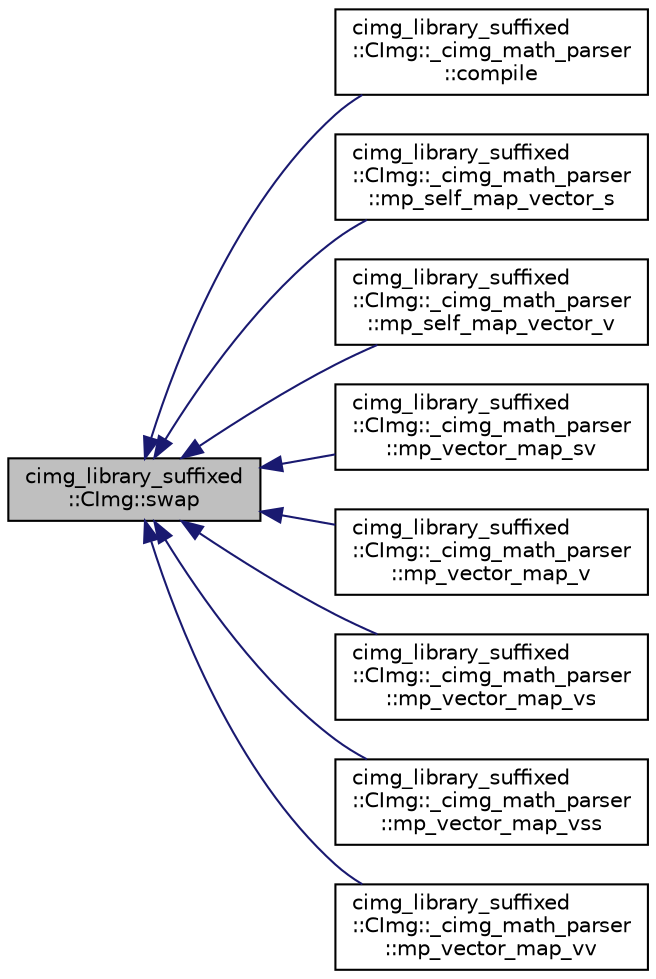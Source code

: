 digraph "cimg_library_suffixed::CImg::swap"
{
  edge [fontname="Helvetica",fontsize="10",labelfontname="Helvetica",labelfontsize="10"];
  node [fontname="Helvetica",fontsize="10",shape=record];
  rankdir="LR";
  Node3337 [label="cimg_library_suffixed\l::CImg::swap",height=0.2,width=0.4,color="black", fillcolor="grey75", style="filled", fontcolor="black"];
  Node3337 -> Node3338 [dir="back",color="midnightblue",fontsize="10",style="solid",fontname="Helvetica"];
  Node3338 [label="cimg_library_suffixed\l::CImg::_cimg_math_parser\l::compile",height=0.2,width=0.4,color="black", fillcolor="white", style="filled",URL="$structcimg__library__suffixed_1_1_c_img_1_1__cimg__math__parser.html#a318c44c5d1f4f0114355f37ace87a4ae"];
  Node3337 -> Node3339 [dir="back",color="midnightblue",fontsize="10",style="solid",fontname="Helvetica"];
  Node3339 [label="cimg_library_suffixed\l::CImg::_cimg_math_parser\l::mp_self_map_vector_s",height=0.2,width=0.4,color="black", fillcolor="white", style="filled",URL="$structcimg__library__suffixed_1_1_c_img_1_1__cimg__math__parser.html#ad897c4ac7faf0b89dbed909741b50103"];
  Node3337 -> Node3340 [dir="back",color="midnightblue",fontsize="10",style="solid",fontname="Helvetica"];
  Node3340 [label="cimg_library_suffixed\l::CImg::_cimg_math_parser\l::mp_self_map_vector_v",height=0.2,width=0.4,color="black", fillcolor="white", style="filled",URL="$structcimg__library__suffixed_1_1_c_img_1_1__cimg__math__parser.html#a7016b712e879cb786432898893a5f073"];
  Node3337 -> Node3341 [dir="back",color="midnightblue",fontsize="10",style="solid",fontname="Helvetica"];
  Node3341 [label="cimg_library_suffixed\l::CImg::_cimg_math_parser\l::mp_vector_map_sv",height=0.2,width=0.4,color="black", fillcolor="white", style="filled",URL="$structcimg__library__suffixed_1_1_c_img_1_1__cimg__math__parser.html#a46bb014ed0874e5e6cb94f21028ba9fe"];
  Node3337 -> Node3342 [dir="back",color="midnightblue",fontsize="10",style="solid",fontname="Helvetica"];
  Node3342 [label="cimg_library_suffixed\l::CImg::_cimg_math_parser\l::mp_vector_map_v",height=0.2,width=0.4,color="black", fillcolor="white", style="filled",URL="$structcimg__library__suffixed_1_1_c_img_1_1__cimg__math__parser.html#ab33ead434d2810e6819c7e82c63cf581"];
  Node3337 -> Node3343 [dir="back",color="midnightblue",fontsize="10",style="solid",fontname="Helvetica"];
  Node3343 [label="cimg_library_suffixed\l::CImg::_cimg_math_parser\l::mp_vector_map_vs",height=0.2,width=0.4,color="black", fillcolor="white", style="filled",URL="$structcimg__library__suffixed_1_1_c_img_1_1__cimg__math__parser.html#a2982276da7ab081e2b5ac7ea158fa068"];
  Node3337 -> Node3344 [dir="back",color="midnightblue",fontsize="10",style="solid",fontname="Helvetica"];
  Node3344 [label="cimg_library_suffixed\l::CImg::_cimg_math_parser\l::mp_vector_map_vss",height=0.2,width=0.4,color="black", fillcolor="white", style="filled",URL="$structcimg__library__suffixed_1_1_c_img_1_1__cimg__math__parser.html#a97df8d12955a47d89fa323d5dac0f67b"];
  Node3337 -> Node3345 [dir="back",color="midnightblue",fontsize="10",style="solid",fontname="Helvetica"];
  Node3345 [label="cimg_library_suffixed\l::CImg::_cimg_math_parser\l::mp_vector_map_vv",height=0.2,width=0.4,color="black", fillcolor="white", style="filled",URL="$structcimg__library__suffixed_1_1_c_img_1_1__cimg__math__parser.html#ab79a3af3930ef113d897ba0f1f1f2780"];
}
